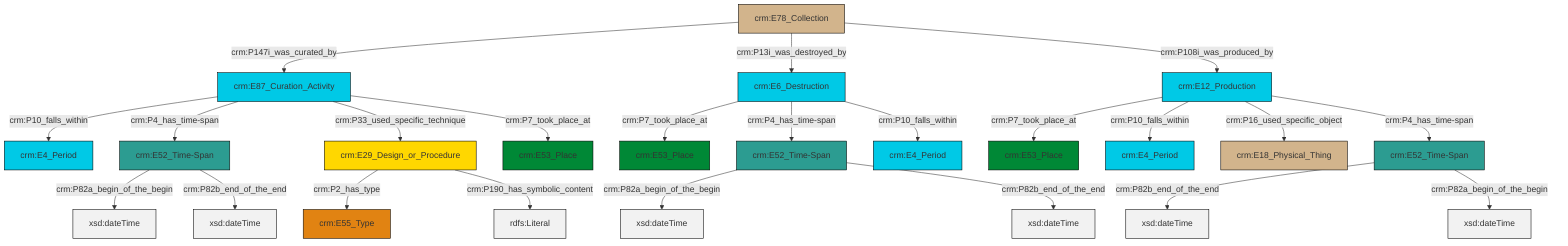 graph TD
classDef Literal fill:#f2f2f2,stroke:#000000;
classDef CRM_Entity fill:#FFFFFF,stroke:#000000;
classDef Temporal_Entity fill:#00C9E6, stroke:#000000;
classDef Type fill:#E18312, stroke:#000000;
classDef Time-Span fill:#2C9C91, stroke:#000000;
classDef Appellation fill:#FFEB7F, stroke:#000000;
classDef Place fill:#008836, stroke:#000000;
classDef Persistent_Item fill:#B266B2, stroke:#000000;
classDef Conceptual_Object fill:#FFD700, stroke:#000000;
classDef Physical_Thing fill:#D2B48C, stroke:#000000;
classDef Actor fill:#f58aad, stroke:#000000;
classDef PC_Classes fill:#4ce600, stroke:#000000;
classDef Multi fill:#cccccc,stroke:#000000;

0["crm:E52_Time-Span"]:::Time-Span -->|crm:P82a_begin_of_the_begin| 1[xsd:dateTime]:::Literal
6["crm:E29_Design_or_Procedure"]:::Conceptual_Object -->|crm:P2_has_type| 2["crm:E55_Type"]:::Type
9["crm:E78_Collection"]:::Physical_Thing -->|crm:P147i_was_curated_by| 10["crm:E87_Curation_Activity"]:::Temporal_Entity
7["crm:E6_Destruction"]:::Temporal_Entity -->|crm:P7_took_place_at| 11["crm:E53_Place"]:::Place
15["crm:E12_Production"]:::Temporal_Entity -->|crm:P7_took_place_at| 16["crm:E53_Place"]:::Place
10["crm:E87_Curation_Activity"]:::Temporal_Entity -->|crm:P10_falls_within| 17["crm:E4_Period"]:::Temporal_Entity
18["crm:E52_Time-Span"]:::Time-Span -->|crm:P82a_begin_of_the_begin| 19[xsd:dateTime]:::Literal
0["crm:E52_Time-Span"]:::Time-Span -->|crm:P82b_end_of_the_end| 21[xsd:dateTime]:::Literal
10["crm:E87_Curation_Activity"]:::Temporal_Entity -->|crm:P4_has_time-span| 18["crm:E52_Time-Span"]:::Time-Span
15["crm:E12_Production"]:::Temporal_Entity -->|crm:P10_falls_within| 23["crm:E4_Period"]:::Temporal_Entity
26["crm:E52_Time-Span"]:::Time-Span -->|crm:P82b_end_of_the_end| 29[xsd:dateTime]:::Literal
15["crm:E12_Production"]:::Temporal_Entity -->|crm:P16_used_specific_object| 32["crm:E18_Physical_Thing"]:::Physical_Thing
26["crm:E52_Time-Span"]:::Time-Span -->|crm:P82a_begin_of_the_begin| 33[xsd:dateTime]:::Literal
7["crm:E6_Destruction"]:::Temporal_Entity -->|crm:P4_has_time-span| 0["crm:E52_Time-Span"]:::Time-Span
10["crm:E87_Curation_Activity"]:::Temporal_Entity -->|crm:P33_used_specific_technique| 6["crm:E29_Design_or_Procedure"]:::Conceptual_Object
18["crm:E52_Time-Span"]:::Time-Span -->|crm:P82b_end_of_the_end| 34[xsd:dateTime]:::Literal
9["crm:E78_Collection"]:::Physical_Thing -->|crm:P13i_was_destroyed_by| 7["crm:E6_Destruction"]:::Temporal_Entity
6["crm:E29_Design_or_Procedure"]:::Conceptual_Object -->|crm:P190_has_symbolic_content| 35[rdfs:Literal]:::Literal
15["crm:E12_Production"]:::Temporal_Entity -->|crm:P4_has_time-span| 26["crm:E52_Time-Span"]:::Time-Span
10["crm:E87_Curation_Activity"]:::Temporal_Entity -->|crm:P7_took_place_at| 30["crm:E53_Place"]:::Place
7["crm:E6_Destruction"]:::Temporal_Entity -->|crm:P10_falls_within| 4["crm:E4_Period"]:::Temporal_Entity
9["crm:E78_Collection"]:::Physical_Thing -->|crm:P108i_was_produced_by| 15["crm:E12_Production"]:::Temporal_Entity